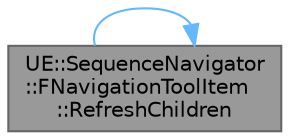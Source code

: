 digraph "UE::SequenceNavigator::FNavigationToolItem::RefreshChildren"
{
 // INTERACTIVE_SVG=YES
 // LATEX_PDF_SIZE
  bgcolor="transparent";
  edge [fontname=Helvetica,fontsize=10,labelfontname=Helvetica,labelfontsize=10];
  node [fontname=Helvetica,fontsize=10,shape=box,height=0.2,width=0.4];
  rankdir="LR";
  Node1 [id="Node000001",label="UE::SequenceNavigator\l::FNavigationToolItem\l::RefreshChildren",height=0.2,width=0.4,color="gray40", fillcolor="grey60", style="filled", fontcolor="black",tooltip="Refreshes what the Parent and Children are of this Item."];
  Node1 -> Node1 [id="edge1_Node000001_Node000001",color="steelblue1",style="solid",tooltip=" "];
}
